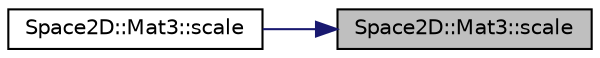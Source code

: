 digraph "Space2D::Mat3::scale"
{
 // INTERACTIVE_SVG=YES
 // LATEX_PDF_SIZE
  edge [fontname="Helvetica",fontsize="10",labelfontname="Helvetica",labelfontsize="10"];
  node [fontname="Helvetica",fontsize="10",shape=record];
  rankdir="RL";
  Node1 [label="Space2D::Mat3::scale",height=0.2,width=0.4,color="black", fillcolor="grey75", style="filled", fontcolor="black",tooltip=" "];
  Node1 -> Node2 [dir="back",color="midnightblue",fontsize="10",style="solid",fontname="Helvetica"];
  Node2 [label="Space2D::Mat3::scale",height=0.2,width=0.4,color="black", fillcolor="white", style="filled",URL="$class_space2_d_1_1_mat3.html#af169a02a43a342dc12b116fb16268c02",tooltip=" "];
}
